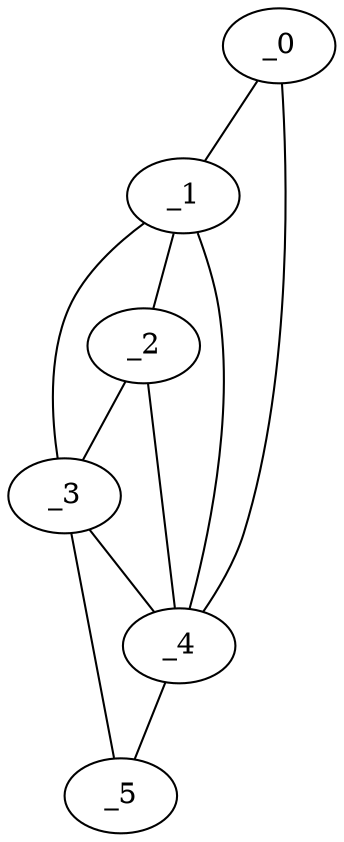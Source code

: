 graph "obj36__235.gxl" {
	_0	 [x=34,
		y=60];
	_1	 [x=39,
		y=62];
	_0 -- _1	 [valence=1];
	_4	 [x=63,
		y=23];
	_0 -- _4	 [valence=1];
	_2	 [x=45,
		y=63];
	_1 -- _2	 [valence=2];
	_3	 [x=52,
		y=66];
	_1 -- _3	 [valence=1];
	_1 -- _4	 [valence=1];
	_2 -- _3	 [valence=1];
	_2 -- _4	 [valence=2];
	_3 -- _4	 [valence=2];
	_5	 [x=71,
		y=21];
	_3 -- _5	 [valence=1];
	_4 -- _5	 [valence=1];
}
